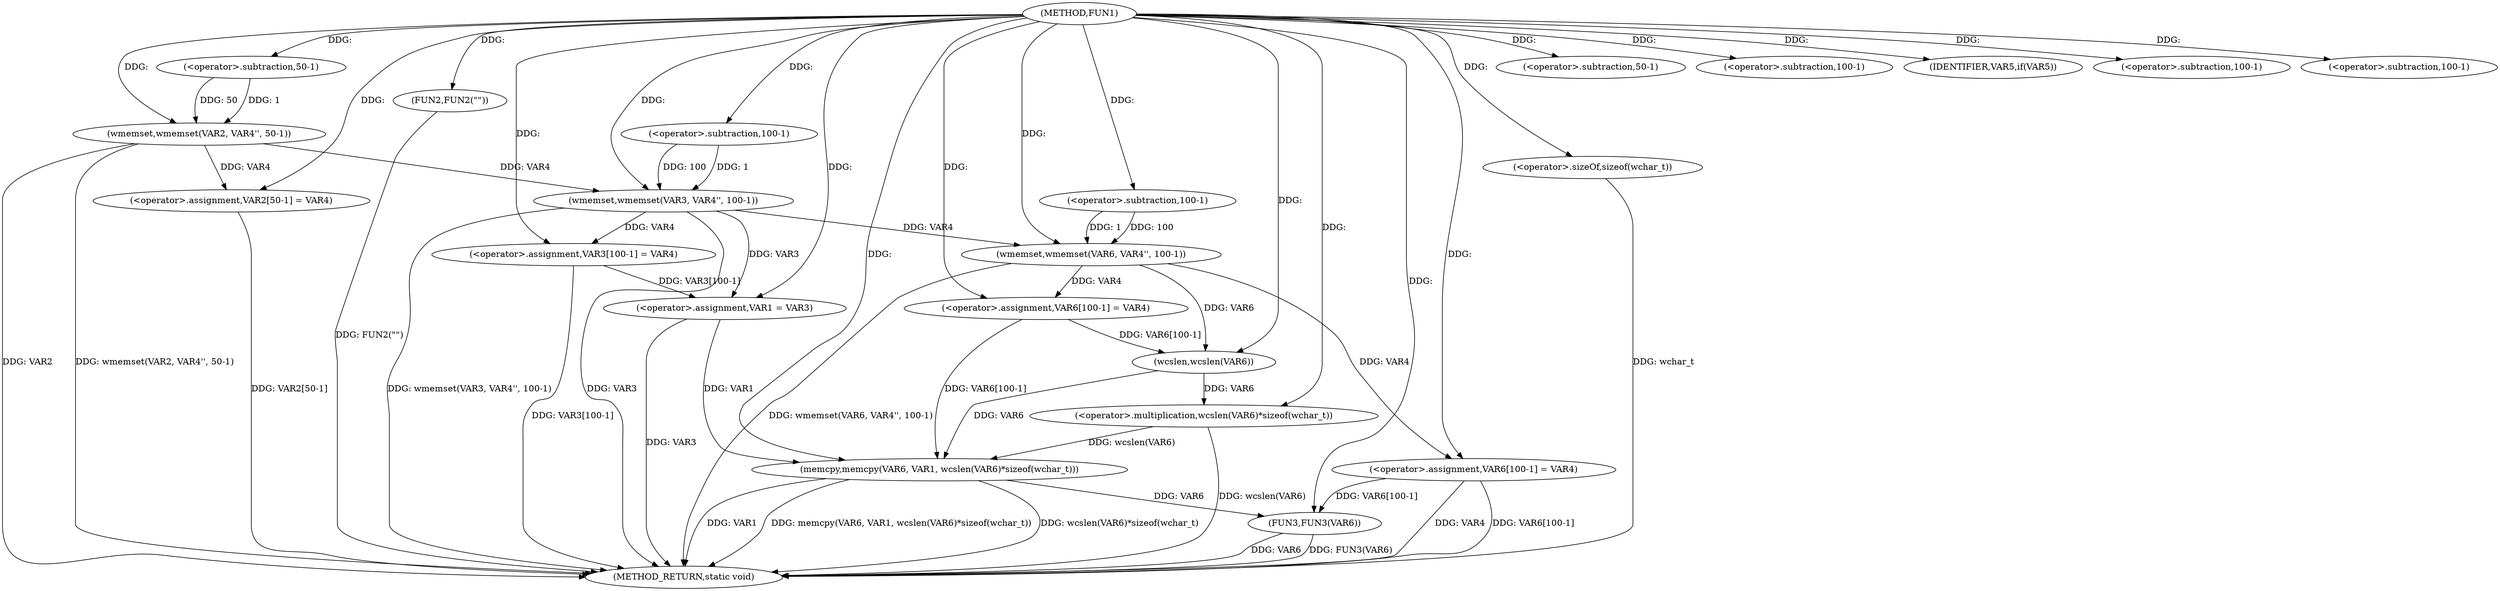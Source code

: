 digraph FUN1 {  
"1000100" [label = "(METHOD,FUN1)" ]
"1000173" [label = "(METHOD_RETURN,static void)" ]
"1000105" [label = "(wmemset,wmemset(VAR2, VAR4'', 50-1))" ]
"1000108" [label = "(<operator>.subtraction,50-1)" ]
"1000111" [label = "(<operator>.assignment,VAR2[50-1] = VAR4)" ]
"1000114" [label = "(<operator>.subtraction,50-1)" ]
"1000118" [label = "(wmemset,wmemset(VAR3, VAR4'', 100-1))" ]
"1000121" [label = "(<operator>.subtraction,100-1)" ]
"1000124" [label = "(<operator>.assignment,VAR3[100-1] = VAR4)" ]
"1000127" [label = "(<operator>.subtraction,100-1)" ]
"1000132" [label = "(IDENTIFIER,VAR5,if(VAR5))" ]
"1000134" [label = "(FUN2,FUN2(\"\"))" ]
"1000138" [label = "(<operator>.assignment,VAR1 = VAR3)" ]
"1000143" [label = "(wmemset,wmemset(VAR6, VAR4'', 100-1))" ]
"1000146" [label = "(<operator>.subtraction,100-1)" ]
"1000149" [label = "(<operator>.assignment,VAR6[100-1] = VAR4)" ]
"1000152" [label = "(<operator>.subtraction,100-1)" ]
"1000156" [label = "(memcpy,memcpy(VAR6, VAR1, wcslen(VAR6)*sizeof(wchar_t)))" ]
"1000159" [label = "(<operator>.multiplication,wcslen(VAR6)*sizeof(wchar_t))" ]
"1000160" [label = "(wcslen,wcslen(VAR6))" ]
"1000162" [label = "(<operator>.sizeOf,sizeof(wchar_t))" ]
"1000164" [label = "(<operator>.assignment,VAR6[100-1] = VAR4)" ]
"1000167" [label = "(<operator>.subtraction,100-1)" ]
"1000171" [label = "(FUN3,FUN3(VAR6))" ]
  "1000156" -> "1000173"  [ label = "DDG: wcslen(VAR6)*sizeof(wchar_t)"] 
  "1000171" -> "1000173"  [ label = "DDG: VAR6"] 
  "1000124" -> "1000173"  [ label = "DDG: VAR3[100-1]"] 
  "1000105" -> "1000173"  [ label = "DDG: wmemset(VAR2, VAR4'', 50-1)"] 
  "1000138" -> "1000173"  [ label = "DDG: VAR3"] 
  "1000118" -> "1000173"  [ label = "DDG: wmemset(VAR3, VAR4'', 100-1)"] 
  "1000111" -> "1000173"  [ label = "DDG: VAR2[50-1]"] 
  "1000164" -> "1000173"  [ label = "DDG: VAR4"] 
  "1000118" -> "1000173"  [ label = "DDG: VAR3"] 
  "1000105" -> "1000173"  [ label = "DDG: VAR2"] 
  "1000159" -> "1000173"  [ label = "DDG: wcslen(VAR6)"] 
  "1000156" -> "1000173"  [ label = "DDG: VAR1"] 
  "1000134" -> "1000173"  [ label = "DDG: FUN2(\"\")"] 
  "1000143" -> "1000173"  [ label = "DDG: wmemset(VAR6, VAR4'', 100-1)"] 
  "1000171" -> "1000173"  [ label = "DDG: FUN3(VAR6)"] 
  "1000156" -> "1000173"  [ label = "DDG: memcpy(VAR6, VAR1, wcslen(VAR6)*sizeof(wchar_t))"] 
  "1000162" -> "1000173"  [ label = "DDG: wchar_t"] 
  "1000164" -> "1000173"  [ label = "DDG: VAR6[100-1]"] 
  "1000100" -> "1000105"  [ label = "DDG: "] 
  "1000108" -> "1000105"  [ label = "DDG: 50"] 
  "1000108" -> "1000105"  [ label = "DDG: 1"] 
  "1000100" -> "1000108"  [ label = "DDG: "] 
  "1000105" -> "1000111"  [ label = "DDG: VAR4"] 
  "1000100" -> "1000111"  [ label = "DDG: "] 
  "1000100" -> "1000114"  [ label = "DDG: "] 
  "1000100" -> "1000118"  [ label = "DDG: "] 
  "1000105" -> "1000118"  [ label = "DDG: VAR4"] 
  "1000121" -> "1000118"  [ label = "DDG: 100"] 
  "1000121" -> "1000118"  [ label = "DDG: 1"] 
  "1000100" -> "1000121"  [ label = "DDG: "] 
  "1000118" -> "1000124"  [ label = "DDG: VAR4"] 
  "1000100" -> "1000124"  [ label = "DDG: "] 
  "1000100" -> "1000127"  [ label = "DDG: "] 
  "1000100" -> "1000132"  [ label = "DDG: "] 
  "1000100" -> "1000134"  [ label = "DDG: "] 
  "1000124" -> "1000138"  [ label = "DDG: VAR3[100-1]"] 
  "1000118" -> "1000138"  [ label = "DDG: VAR3"] 
  "1000100" -> "1000138"  [ label = "DDG: "] 
  "1000100" -> "1000143"  [ label = "DDG: "] 
  "1000118" -> "1000143"  [ label = "DDG: VAR4"] 
  "1000146" -> "1000143"  [ label = "DDG: 100"] 
  "1000146" -> "1000143"  [ label = "DDG: 1"] 
  "1000100" -> "1000146"  [ label = "DDG: "] 
  "1000143" -> "1000149"  [ label = "DDG: VAR4"] 
  "1000100" -> "1000149"  [ label = "DDG: "] 
  "1000100" -> "1000152"  [ label = "DDG: "] 
  "1000149" -> "1000156"  [ label = "DDG: VAR6[100-1]"] 
  "1000160" -> "1000156"  [ label = "DDG: VAR6"] 
  "1000100" -> "1000156"  [ label = "DDG: "] 
  "1000138" -> "1000156"  [ label = "DDG: VAR1"] 
  "1000159" -> "1000156"  [ label = "DDG: wcslen(VAR6)"] 
  "1000160" -> "1000159"  [ label = "DDG: VAR6"] 
  "1000143" -> "1000160"  [ label = "DDG: VAR6"] 
  "1000149" -> "1000160"  [ label = "DDG: VAR6[100-1]"] 
  "1000100" -> "1000160"  [ label = "DDG: "] 
  "1000100" -> "1000159"  [ label = "DDG: "] 
  "1000100" -> "1000162"  [ label = "DDG: "] 
  "1000100" -> "1000164"  [ label = "DDG: "] 
  "1000143" -> "1000164"  [ label = "DDG: VAR4"] 
  "1000100" -> "1000167"  [ label = "DDG: "] 
  "1000156" -> "1000171"  [ label = "DDG: VAR6"] 
  "1000164" -> "1000171"  [ label = "DDG: VAR6[100-1]"] 
  "1000100" -> "1000171"  [ label = "DDG: "] 
}
